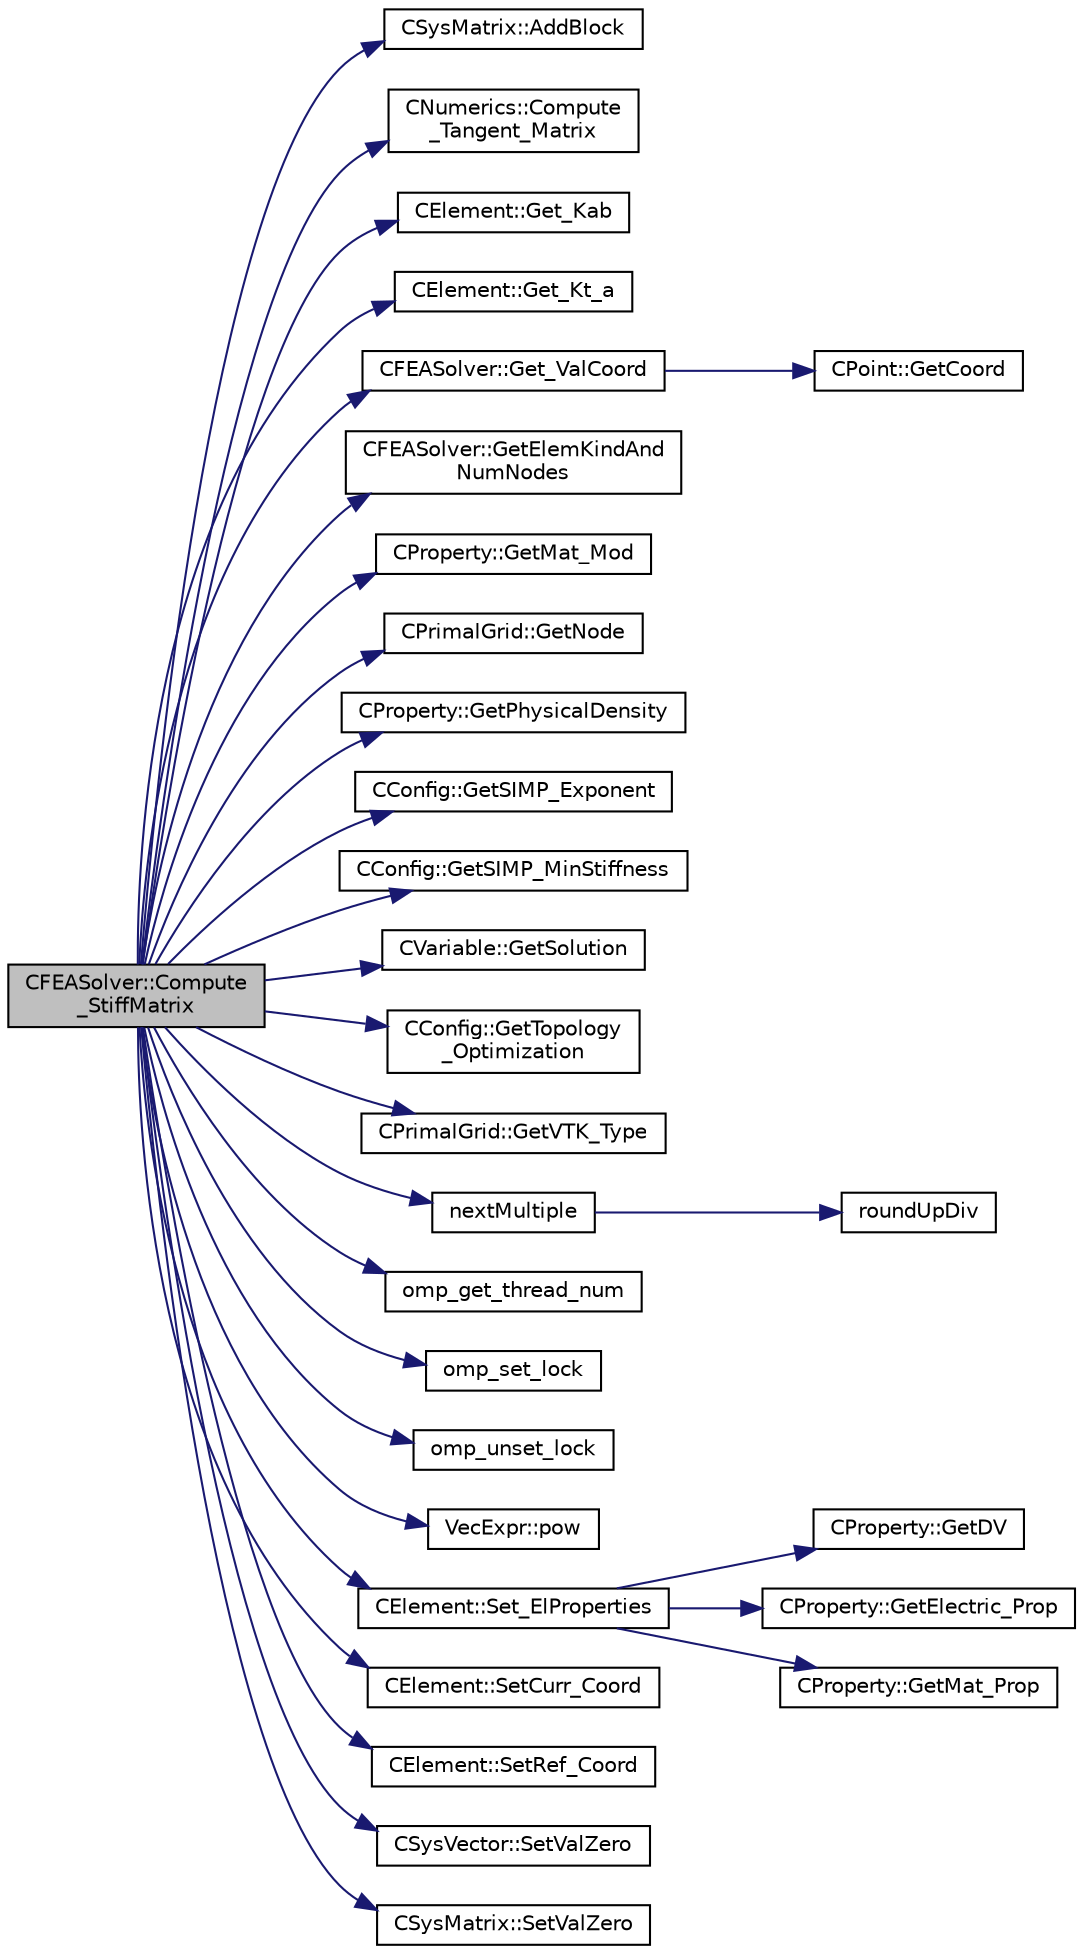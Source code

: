 digraph "CFEASolver::Compute_StiffMatrix"
{
 // LATEX_PDF_SIZE
  edge [fontname="Helvetica",fontsize="10",labelfontname="Helvetica",labelfontsize="10"];
  node [fontname="Helvetica",fontsize="10",shape=record];
  rankdir="LR";
  Node1 [label="CFEASolver::Compute\l_StiffMatrix",height=0.2,width=0.4,color="black", fillcolor="grey75", style="filled", fontcolor="black",tooltip="Compute the stiffness matrix of the problem."];
  Node1 -> Node2 [color="midnightblue",fontsize="10",style="solid",fontname="Helvetica"];
  Node2 [label="CSysMatrix::AddBlock",height=0.2,width=0.4,color="black", fillcolor="white", style="filled",URL="$classCSysMatrix.html#a03a189a2120be05e21fbd9b120549427",tooltip="Add a scaled block (in flat format) to the sparse matrix (see SetBlock)."];
  Node1 -> Node3 [color="midnightblue",fontsize="10",style="solid",fontname="Helvetica"];
  Node3 [label="CNumerics::Compute\l_Tangent_Matrix",height=0.2,width=0.4,color="black", fillcolor="white", style="filled",URL="$classCNumerics.html#a9434c2059759aedc34a9656c6e9f9088",tooltip="A virtual member to compute the tangent matrix in structural problems."];
  Node1 -> Node4 [color="midnightblue",fontsize="10",style="solid",fontname="Helvetica"];
  Node4 [label="CElement::Get_Kab",height=0.2,width=0.4,color="black", fillcolor="white", style="filled",URL="$classCElement.html#a077f170b754fd4533595bf6bc163b2a6",tooltip="Return the value of the submatrix K relating nodes a and b."];
  Node1 -> Node5 [color="midnightblue",fontsize="10",style="solid",fontname="Helvetica"];
  Node5 [label="CElement::Get_Kt_a",height=0.2,width=0.4,color="black", fillcolor="white", style="filled",URL="$classCElement.html#a8b2b11078cc413d3de947f6437d4fb92",tooltip="Return the values of the nodal stress components of the residual for node a."];
  Node1 -> Node6 [color="midnightblue",fontsize="10",style="solid",fontname="Helvetica"];
  Node6 [label="CFEASolver::Get_ValCoord",height=0.2,width=0.4,color="black", fillcolor="white", style="filled",URL="$classCFEASolver.html#ad4309facfe4044d5f5a11209cc96c7eb",tooltip="Get the value of the reference coordinate to set on the element structure."];
  Node6 -> Node7 [color="midnightblue",fontsize="10",style="solid",fontname="Helvetica"];
  Node7 [label="CPoint::GetCoord",height=0.2,width=0.4,color="black", fillcolor="white", style="filled",URL="$classCPoint.html#ab16c29dd03911529cd73bf467c313179",tooltip="Get the coordinates dor the control volume."];
  Node1 -> Node8 [color="midnightblue",fontsize="10",style="solid",fontname="Helvetica"];
  Node8 [label="CFEASolver::GetElemKindAnd\lNumNodes",height=0.2,width=0.4,color="black", fillcolor="white", style="filled",URL="$classCFEASolver.html#a69ff8e551924f4cfbad103287b4bb8bb",tooltip="Get the element container index and number of nodes of a given VTK type."];
  Node1 -> Node9 [color="midnightblue",fontsize="10",style="solid",fontname="Helvetica"];
  Node9 [label="CProperty::GetMat_Mod",height=0.2,width=0.4,color="black", fillcolor="white", style="filled",URL="$classCProperty.html#a7dfea7244f23fe4db5118aa1e8291413",tooltip="Get the material model to use for the element."];
  Node1 -> Node10 [color="midnightblue",fontsize="10",style="solid",fontname="Helvetica"];
  Node10 [label="CPrimalGrid::GetNode",height=0.2,width=0.4,color="black", fillcolor="white", style="filled",URL="$classCPrimalGrid.html#a6353b89f5a8a3948cd475da6152bf077",tooltip="Get the nodes shared by the primal grid element."];
  Node1 -> Node11 [color="midnightblue",fontsize="10",style="solid",fontname="Helvetica"];
  Node11 [label="CProperty::GetPhysicalDensity",height=0.2,width=0.4,color="black", fillcolor="white", style="filled",URL="$classCProperty.html#a0c0c3778fe99294e3b156bebb5c87d4b",tooltip="Get the value of the Physical density."];
  Node1 -> Node12 [color="midnightblue",fontsize="10",style="solid",fontname="Helvetica"];
  Node12 [label="CConfig::GetSIMP_Exponent",height=0.2,width=0.4,color="black", fillcolor="white", style="filled",URL="$classCConfig.html#a2759180807b49d7c91924011abec1a35",tooltip="Get exponent for density-based stiffness penalization."];
  Node1 -> Node13 [color="midnightblue",fontsize="10",style="solid",fontname="Helvetica"];
  Node13 [label="CConfig::GetSIMP_MinStiffness",height=0.2,width=0.4,color="black", fillcolor="white", style="filled",URL="$classCConfig.html#a3807df530b42b9a9f711a9670ea698e9",tooltip="Get lower bound for density-based stiffness penalization."];
  Node1 -> Node14 [color="midnightblue",fontsize="10",style="solid",fontname="Helvetica"];
  Node14 [label="CVariable::GetSolution",height=0.2,width=0.4,color="black", fillcolor="white", style="filled",URL="$classCVariable.html#a261483e39c23c1de7cb9aea7e917c121",tooltip="Get the solution."];
  Node1 -> Node15 [color="midnightblue",fontsize="10",style="solid",fontname="Helvetica"];
  Node15 [label="CConfig::GetTopology\l_Optimization",height=0.2,width=0.4,color="black", fillcolor="white", style="filled",URL="$classCConfig.html#aaf3e38ba9bf594bc2d636158d1dbf305",tooltip="Get topology optimization."];
  Node1 -> Node16 [color="midnightblue",fontsize="10",style="solid",fontname="Helvetica"];
  Node16 [label="CPrimalGrid::GetVTK_Type",height=0.2,width=0.4,color="black", fillcolor="white", style="filled",URL="$classCPrimalGrid.html#ad506ad8f97dd70d71c1ee6f407df4cf5",tooltip="Get VTK type."];
  Node1 -> Node17 [color="midnightblue",fontsize="10",style="solid",fontname="Helvetica"];
  Node17 [label="nextMultiple",height=0.2,width=0.4,color="black", fillcolor="white", style="filled",URL="$omp__structure_8hpp.html#adb8cd1783c3fe468888c1c0a5b57cace",tooltip="Round up to next multiple."];
  Node17 -> Node18 [color="midnightblue",fontsize="10",style="solid",fontname="Helvetica"];
  Node18 [label="roundUpDiv",height=0.2,width=0.4,color="black", fillcolor="white", style="filled",URL="$omp__structure_8hpp.html#a1c00281f52b615b111a4990b2d2a5157",tooltip="Integer division rounding up."];
  Node1 -> Node19 [color="midnightblue",fontsize="10",style="solid",fontname="Helvetica"];
  Node19 [label="omp_get_thread_num",height=0.2,width=0.4,color="black", fillcolor="white", style="filled",URL="$omp__structure_8hpp.html#aad63dd7e34961dbbd2e8774e7f6bc2d0",tooltip="Index of current thread, akin to MPI rank."];
  Node1 -> Node20 [color="midnightblue",fontsize="10",style="solid",fontname="Helvetica"];
  Node20 [label="omp_set_lock",height=0.2,width=0.4,color="black", fillcolor="white", style="filled",URL="$omp__structure_8hpp.html#ab306e0d3de13445b4ca9d93b67b8fd25",tooltip=" "];
  Node1 -> Node21 [color="midnightblue",fontsize="10",style="solid",fontname="Helvetica"];
  Node21 [label="omp_unset_lock",height=0.2,width=0.4,color="black", fillcolor="white", style="filled",URL="$omp__structure_8hpp.html#aaf7282f4c7262612a1c68395bc764470",tooltip=" "];
  Node1 -> Node22 [color="midnightblue",fontsize="10",style="solid",fontname="Helvetica"];
  Node22 [label="VecExpr::pow",height=0.2,width=0.4,color="black", fillcolor="white", style="filled",URL="$group__VecExpr.html#ga7fb255e1f2a1773d3cc6ff7bee1aadd2",tooltip=" "];
  Node1 -> Node23 [color="midnightblue",fontsize="10",style="solid",fontname="Helvetica"];
  Node23 [label="CElement::Set_ElProperties",height=0.2,width=0.4,color="black", fillcolor="white", style="filled",URL="$classCElement.html#a5a9bc98cf64c54b7e073427967dc3f5a",tooltip="Store the values of the identifiers for element properties."];
  Node23 -> Node24 [color="midnightblue",fontsize="10",style="solid",fontname="Helvetica"];
  Node24 [label="CProperty::GetDV",height=0.2,width=0.4,color="black", fillcolor="white", style="filled",URL="$classCProperty.html#a903e86823bf39c0aee76101d401668c5",tooltip="Get index of the design variable."];
  Node23 -> Node25 [color="midnightblue",fontsize="10",style="solid",fontname="Helvetica"];
  Node25 [label="CProperty::GetElectric_Prop",height=0.2,width=0.4,color="black", fillcolor="white", style="filled",URL="$classCProperty.html#a39808d4c3a823fee58948e00f3abb002",tooltip="Get index of the electric properties."];
  Node23 -> Node26 [color="midnightblue",fontsize="10",style="solid",fontname="Helvetica"];
  Node26 [label="CProperty::GetMat_Prop",height=0.2,width=0.4,color="black", fillcolor="white", style="filled",URL="$classCProperty.html#ae052b949ce07fbd8906850d8098862cf",tooltip="Get index of the physical properties."];
  Node1 -> Node27 [color="midnightblue",fontsize="10",style="solid",fontname="Helvetica"];
  Node27 [label="CElement::SetCurr_Coord",height=0.2,width=0.4,color="black", fillcolor="white", style="filled",URL="$classCElement.html#a1909cf0356d960f9b3a40f4c85b8233e",tooltip="Set the value of the coordinate of the nodes in the current configuration."];
  Node1 -> Node28 [color="midnightblue",fontsize="10",style="solid",fontname="Helvetica"];
  Node28 [label="CElement::SetRef_Coord",height=0.2,width=0.4,color="black", fillcolor="white", style="filled",URL="$classCElement.html#a734f0ffdf9fc0d48f6add20fd6cd5cfe",tooltip="Set the value of the coordinate of the nodes in the reference configuration."];
  Node1 -> Node29 [color="midnightblue",fontsize="10",style="solid",fontname="Helvetica"];
  Node29 [label="CSysVector::SetValZero",height=0.2,width=0.4,color="black", fillcolor="white", style="filled",URL="$classCSysVector.html#aa179ddab500faadee96bebecff9e201d",tooltip="Sets to zero all the entries of the vector."];
  Node1 -> Node30 [color="midnightblue",fontsize="10",style="solid",fontname="Helvetica"];
  Node30 [label="CSysMatrix::SetValZero",height=0.2,width=0.4,color="black", fillcolor="white", style="filled",URL="$classCSysMatrix.html#a8f974ad2e089dccfc99ea21a4ef5a819",tooltip="Sets to zero all the entries of the sparse matrix."];
}
